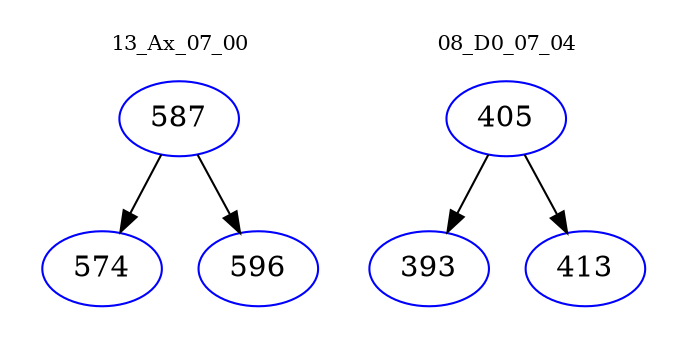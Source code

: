 digraph{
subgraph cluster_0 {
color = white
label = "13_Ax_07_00";
fontsize=10;
T0_587 [label="587", color="blue"]
T0_587 -> T0_574 [color="black"]
T0_574 [label="574", color="blue"]
T0_587 -> T0_596 [color="black"]
T0_596 [label="596", color="blue"]
}
subgraph cluster_1 {
color = white
label = "08_D0_07_04";
fontsize=10;
T1_405 [label="405", color="blue"]
T1_405 -> T1_393 [color="black"]
T1_393 [label="393", color="blue"]
T1_405 -> T1_413 [color="black"]
T1_413 [label="413", color="blue"]
}
}
